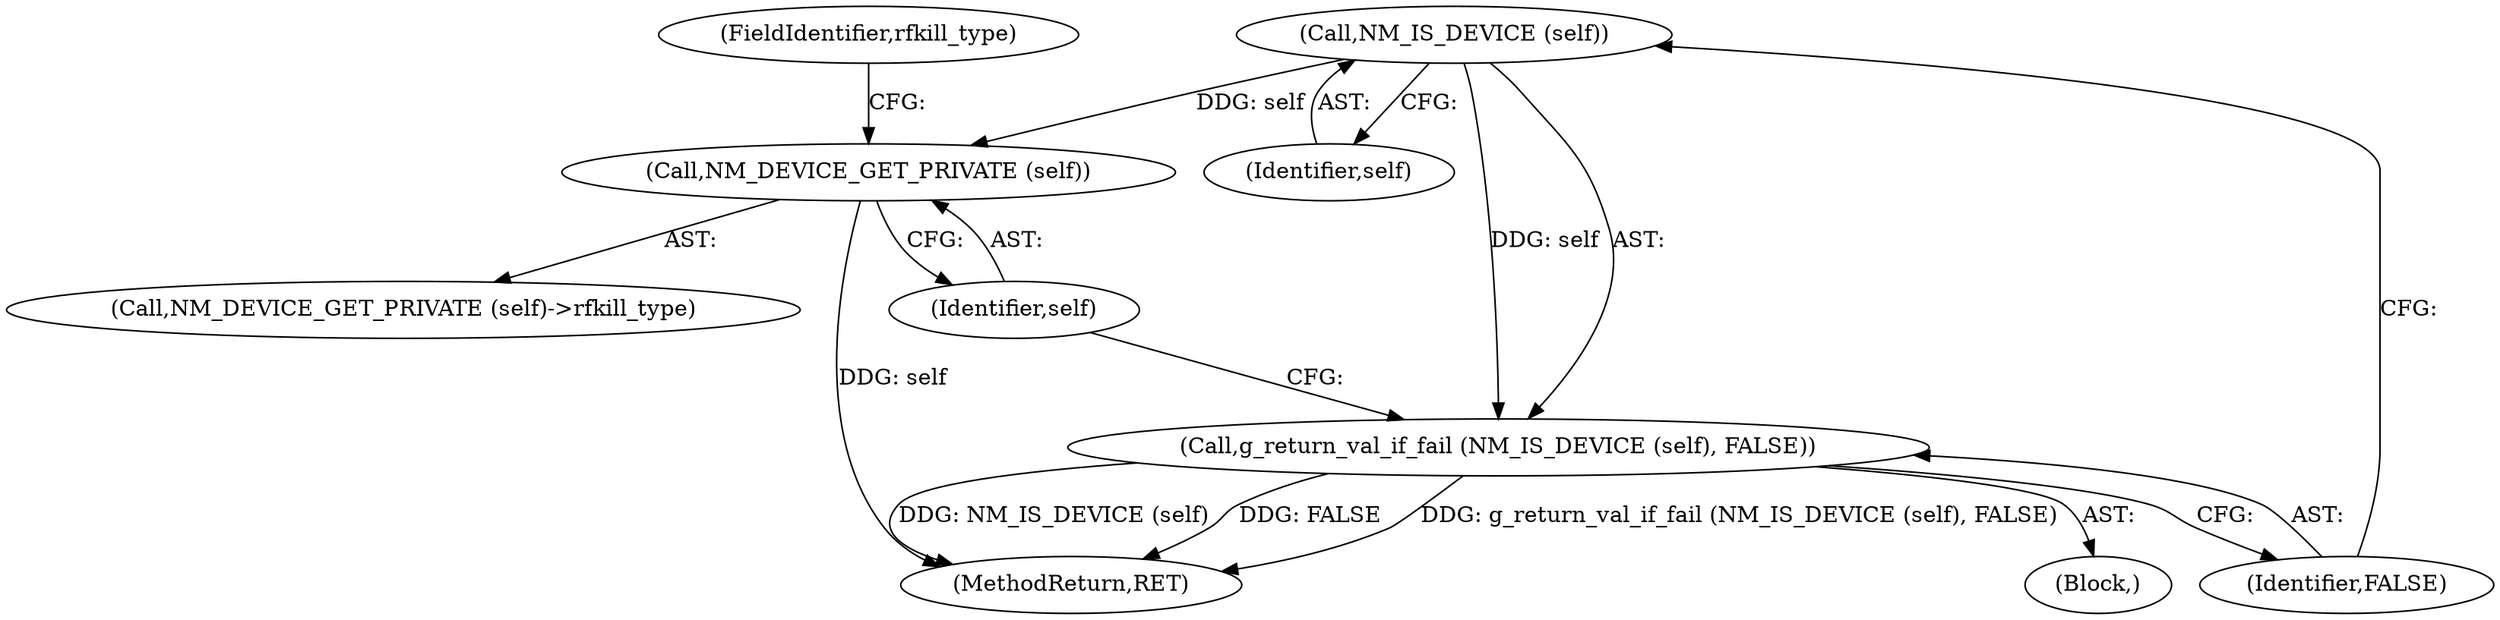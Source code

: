 digraph "0_NetworkManager_d5fc88e573fa58b93034b04d35a2454f5d28cad9@pointer" {
"1000835" [label="(Call,NM_IS_DEVICE (self))"];
"1000834" [label="(Call,g_return_val_if_fail (NM_IS_DEVICE (self), FALSE))"];
"1000840" [label="(Call,NM_DEVICE_GET_PRIVATE (self))"];
"1000837" [label="(Identifier,FALSE)"];
"1000836" [label="(Identifier,self)"];
"1000841" [label="(Identifier,self)"];
"1007368" [label="(MethodReturn,RET)"];
"1000833" [label="(Block,)"];
"1000839" [label="(Call,NM_DEVICE_GET_PRIVATE (self)->rfkill_type)"];
"1000842" [label="(FieldIdentifier,rfkill_type)"];
"1000835" [label="(Call,NM_IS_DEVICE (self))"];
"1000834" [label="(Call,g_return_val_if_fail (NM_IS_DEVICE (self), FALSE))"];
"1000840" [label="(Call,NM_DEVICE_GET_PRIVATE (self))"];
"1000835" -> "1000834"  [label="AST: "];
"1000835" -> "1000836"  [label="CFG: "];
"1000836" -> "1000835"  [label="AST: "];
"1000837" -> "1000835"  [label="CFG: "];
"1000835" -> "1000834"  [label="DDG: self"];
"1000835" -> "1000840"  [label="DDG: self"];
"1000834" -> "1000833"  [label="AST: "];
"1000834" -> "1000837"  [label="CFG: "];
"1000837" -> "1000834"  [label="AST: "];
"1000841" -> "1000834"  [label="CFG: "];
"1000834" -> "1007368"  [label="DDG: g_return_val_if_fail (NM_IS_DEVICE (self), FALSE)"];
"1000834" -> "1007368"  [label="DDG: NM_IS_DEVICE (self)"];
"1000834" -> "1007368"  [label="DDG: FALSE"];
"1000840" -> "1000839"  [label="AST: "];
"1000840" -> "1000841"  [label="CFG: "];
"1000841" -> "1000840"  [label="AST: "];
"1000842" -> "1000840"  [label="CFG: "];
"1000840" -> "1007368"  [label="DDG: self"];
}
